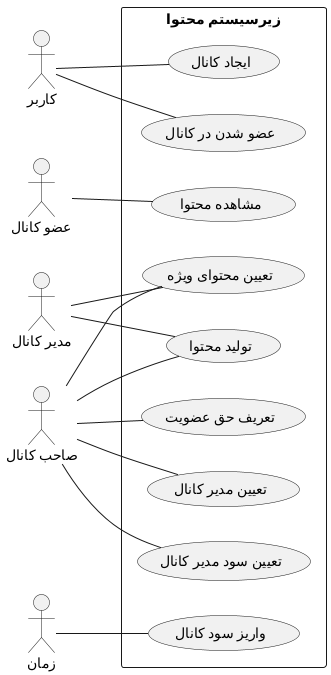 @startuml content_subsystem
left to right direction

rectangle "زیرسیستم محتوا"{
    usecase "عضو شدن در کانال" as join
    usecase "مشاهده محتوا" as see
    usecase "ایجاد کانال" as start
    usecase "تولید محتوا" as create
    usecase "تعیین محتوای ویژه" as specialize
    usecase "تعریف حق عضویت" as fee
    usecase "تعیین مدیر کانال" as raise
    usecase "تعیین سود مدیر کانال" as salary
    usecase "واریز سود کانال" as pay
}

actor "کاربر" as user
actor "عضو کانال" as member
actor "مدیر کانال" as admin
actor "صاحب کانال" as owner
actor "زمان" as time

user -- join
member -- see
user -- start
admin -- create
owner -- create
admin -- specialize
owner -- specialize
owner -- fee
owner -- raise
owner -- salary
time -- pay


@enduml